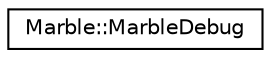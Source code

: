 digraph "Graphical Class Hierarchy"
{
  edge [fontname="Helvetica",fontsize="10",labelfontname="Helvetica",labelfontsize="10"];
  node [fontname="Helvetica",fontsize="10",shape=record];
  rankdir="LR";
  Node1 [label="Marble::MarbleDebug",height=0.2,width=0.4,color="black", fillcolor="white", style="filled",URL="$class_marble_1_1_marble_debug.html"];
}
